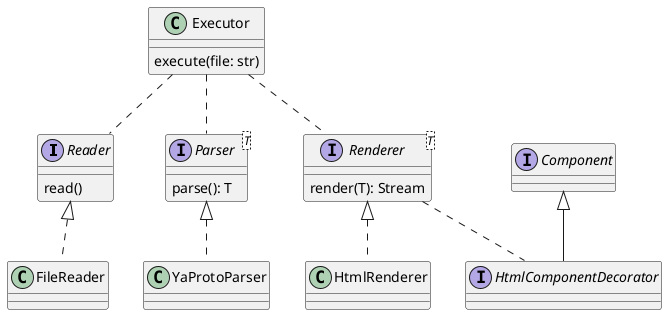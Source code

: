 @startuml "project"

    interface Reader {
        read()
    }

    class FileReader implements Reader {
    }

    interface Parser<T> {
        parse(): T
    }

    class YaProtoParser implements Parser {
    }

    interface Renderer<T> {
        render(T): Stream
    }

    class HtmlRenderer implements Renderer {
    }

    interface HtmlComponentDecorator extends Component {
    }

    class Executor {
        execute(file: str)
    }

    Executor .. Reader
    Executor .. Parser
    Executor .. Renderer
    Renderer .. HtmlComponentDecorator

@enduml